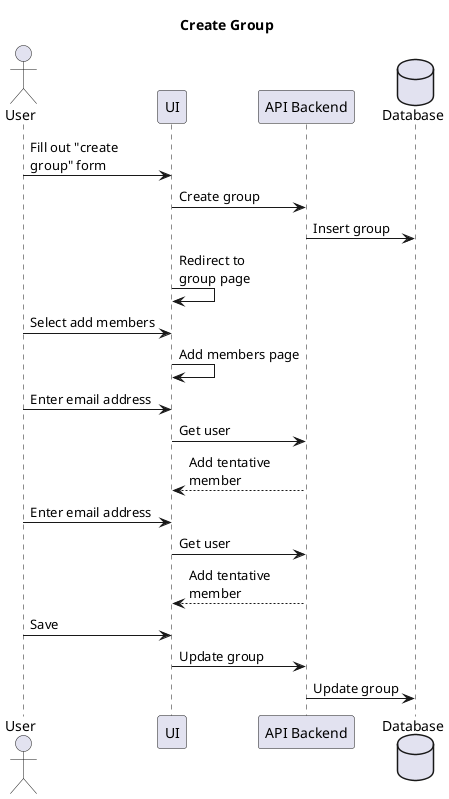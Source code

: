 @startuml Create Group

title Create Group

actor User as user
participant UI as ui
participant "API Backend" as api
database Database as db

user -> ui : Fill out "create\ngroup" form
ui -> api : Create group
api -> db : Insert group
ui -> ui : Redirect to\ngroup page
user -> ui : Select add members
ui -> ui : Add members page
user -> ui : Enter email address
ui -> api : Get user
api --> ui : Add tentative\nmember
user -> ui : Enter email address
ui -> api : Get user
api --> ui : Add tentative\nmember
user -> ui : Save
ui -> api : Update group
api -> db : Update group

@enduml